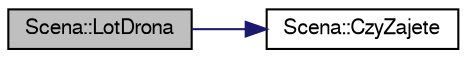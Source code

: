 digraph "Scena::LotDrona"
{
 // LATEX_PDF_SIZE
  edge [fontname="FreeSans",fontsize="10",labelfontname="FreeSans",labelfontsize="10"];
  node [fontname="FreeSans",fontsize="10",shape=record];
  rankdir="LR";
  Node1 [label="Scena::LotDrona",height=0.2,width=0.4,color="black", fillcolor="grey75", style="filled", fontcolor="black",tooltip="Metody animujace lot drona."];
  Node1 -> Node2 [color="midnightblue",fontsize="10",style="solid",fontname="FreeSans"];
  Node2 [label="Scena::CzyZajete",height=0.2,width=0.4,color="black", fillcolor="white", style="filled",URL="$a00162.html#a95fb76862b8cc8e17ff4ef8e93123a20",tooltip="!"];
}
